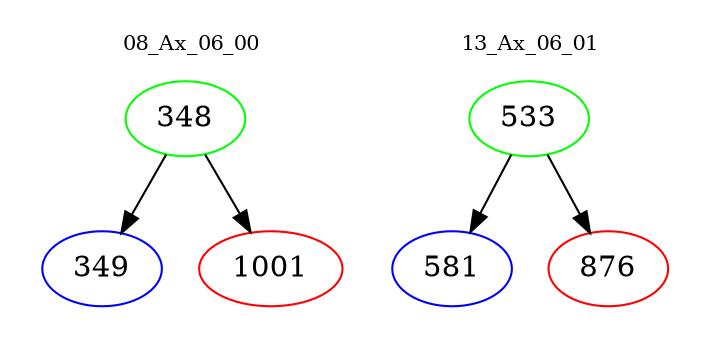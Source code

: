 digraph{
subgraph cluster_0 {
color = white
label = "08_Ax_06_00";
fontsize=10;
T0_348 [label="348", color="green"]
T0_348 -> T0_349 [color="black"]
T0_349 [label="349", color="blue"]
T0_348 -> T0_1001 [color="black"]
T0_1001 [label="1001", color="red"]
}
subgraph cluster_1 {
color = white
label = "13_Ax_06_01";
fontsize=10;
T1_533 [label="533", color="green"]
T1_533 -> T1_581 [color="black"]
T1_581 [label="581", color="blue"]
T1_533 -> T1_876 [color="black"]
T1_876 [label="876", color="red"]
}
}
